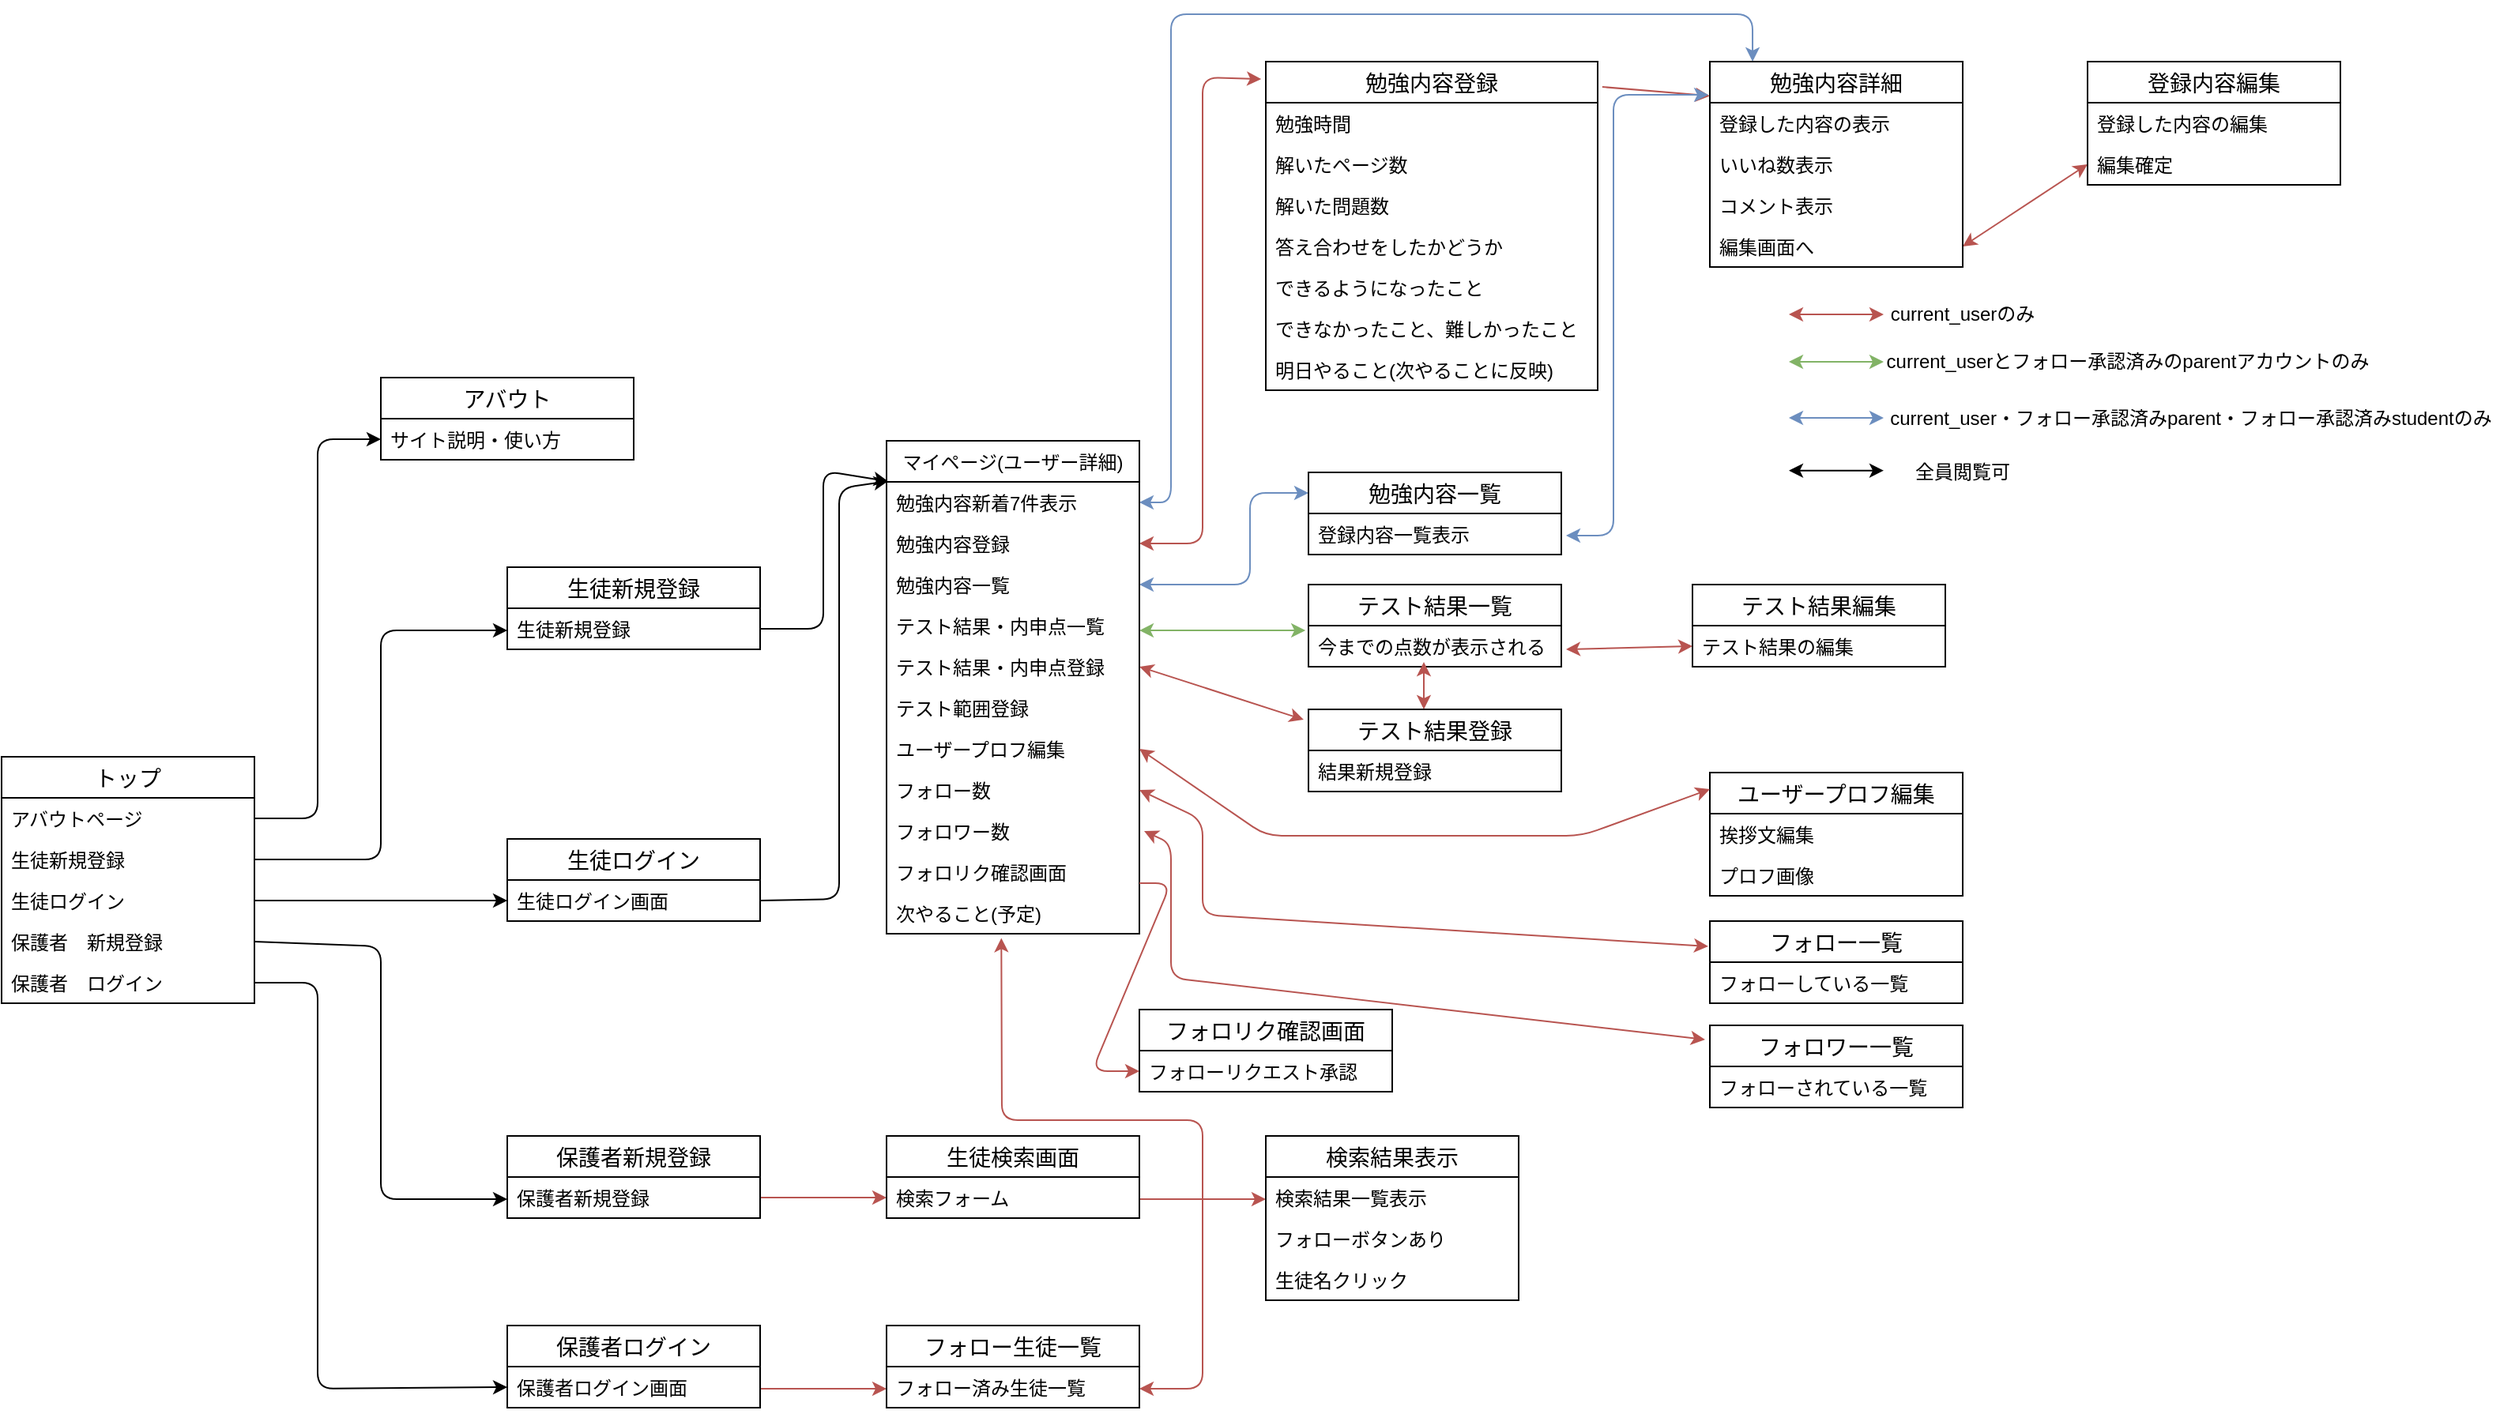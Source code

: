 <mxfile version="13.0.3" type="device"><diagram id="6hGFLwfOUW9BJ-s0fimq" name="Page-1"><mxGraphModel dx="985" dy="800" grid="1" gridSize="10" guides="1" tooltips="1" connect="1" arrows="1" fold="1" page="1" pageScale="1" pageWidth="827" pageHeight="1169" math="0" shadow="0"><root><mxCell id="0"/><mxCell id="1" parent="0"/><mxCell id="oLtfHUtd6o1_Jwsrovk8-15" value="" style="endArrow=classic;html=1;exitX=1;exitY=0.5;exitDx=0;exitDy=0;" edge="1" parent="1" source="oLtfHUtd6o1_Jwsrovk8-10"><mxGeometry width="50" height="50" relative="1" as="geometry"><mxPoint x="380" y="840" as="sourcePoint"/><mxPoint x="320" y="630" as="targetPoint"/><Array as="points"><mxPoint x="240" y="775"/><mxPoint x="240" y="630"/></Array></mxGeometry></mxCell><mxCell id="oLtfHUtd6o1_Jwsrovk8-16" value="" style="endArrow=classic;html=1;exitX=1;exitY=0.5;exitDx=0;exitDy=0;" edge="1" parent="1" source="oLtfHUtd6o1_Jwsrovk8-11"><mxGeometry width="50" height="50" relative="1" as="geometry"><mxPoint x="380" y="840" as="sourcePoint"/><mxPoint x="320" y="801" as="targetPoint"/></mxGeometry></mxCell><mxCell id="oLtfHUtd6o1_Jwsrovk8-17" value="" style="endArrow=classic;html=1;exitX=1;exitY=0.5;exitDx=0;exitDy=0;" edge="1" parent="1" source="oLtfHUtd6o1_Jwsrovk8-12"><mxGeometry width="50" height="50" relative="1" as="geometry"><mxPoint x="380" y="840" as="sourcePoint"/><mxPoint x="320" y="990" as="targetPoint"/><Array as="points"><mxPoint x="240" y="830"/><mxPoint x="240" y="890"/><mxPoint x="240" y="990"/></Array></mxGeometry></mxCell><mxCell id="oLtfHUtd6o1_Jwsrovk8-18" value="" style="endArrow=classic;html=1;exitX=1;exitY=0.5;exitDx=0;exitDy=0;entryX=0;entryY=0.5;entryDx=0;entryDy=0;" edge="1" parent="1" source="oLtfHUtd6o1_Jwsrovk8-13" target="oLtfHUtd6o1_Jwsrovk8-37"><mxGeometry width="50" height="50" relative="1" as="geometry"><mxPoint x="380" y="840" as="sourcePoint"/><mxPoint x="310" y="1110" as="targetPoint"/><Array as="points"><mxPoint x="200" y="853"/><mxPoint x="200" y="1110"/></Array></mxGeometry></mxCell><mxCell id="oLtfHUtd6o1_Jwsrovk8-44" value="" style="endArrow=classic;html=1;exitX=1;exitY=0.5;exitDx=0;exitDy=0;entryX=0;entryY=0.5;entryDx=0;entryDy=0;fillColor=#f8cecc;strokeColor=#b85450;" edge="1" parent="1" source="oLtfHUtd6o1_Jwsrovk8-33" target="oLtfHUtd6o1_Jwsrovk8-39"><mxGeometry width="50" height="50" relative="1" as="geometry"><mxPoint x="590" y="840" as="sourcePoint"/><mxPoint x="630" y="800" as="targetPoint"/></mxGeometry></mxCell><mxCell id="oLtfHUtd6o1_Jwsrovk8-45" value="" style="endArrow=classic;html=1;exitX=1;exitY=0.5;exitDx=0;exitDy=0;entryX=0;entryY=0.5;entryDx=0;entryDy=0;fillColor=#f8cecc;strokeColor=#b85450;" edge="1" parent="1"><mxGeometry width="50" height="50" relative="1" as="geometry"><mxPoint x="480" y="1110" as="sourcePoint"/><mxPoint x="560" y="1110" as="targetPoint"/></mxGeometry></mxCell><mxCell id="oLtfHUtd6o1_Jwsrovk8-50" value="" style="endArrow=classic;html=1;exitX=1;exitY=0.5;exitDx=0;exitDy=0;entryX=0;entryY=0.5;entryDx=0;entryDy=0;fillColor=#f8cecc;strokeColor=#b85450;" edge="1" parent="1"><mxGeometry width="50" height="50" relative="1" as="geometry"><mxPoint x="720" y="990" as="sourcePoint"/><mxPoint x="800" y="990" as="targetPoint"/></mxGeometry></mxCell><mxCell id="oLtfHUtd6o1_Jwsrovk8-60" value="" style="endArrow=classic;html=1;exitX=1;exitY=0.5;exitDx=0;exitDy=0;entryX=0;entryY=0.5;entryDx=0;entryDy=0;" edge="1" parent="1" source="oLtfHUtd6o1_Jwsrovk8-9" target="oLtfHUtd6o1_Jwsrovk8-20"><mxGeometry width="50" height="50" relative="1" as="geometry"><mxPoint x="370" y="760" as="sourcePoint"/><mxPoint x="420" y="710" as="targetPoint"/><Array as="points"><mxPoint x="200" y="749"/><mxPoint x="200" y="630"/><mxPoint x="200" y="509"/></Array></mxGeometry></mxCell><mxCell id="oLtfHUtd6o1_Jwsrovk8-69" value="" style="endArrow=classic;html=1;exitX=1;exitY=0.5;exitDx=0;exitDy=0;entryX=0.006;entryY=0.082;entryDx=0;entryDy=0;entryPerimeter=0;" edge="1" parent="1" source="oLtfHUtd6o1_Jwsrovk8-25" target="oLtfHUtd6o1_Jwsrovk8-61"><mxGeometry width="50" height="50" relative="1" as="geometry"><mxPoint x="600" y="760" as="sourcePoint"/><mxPoint x="557" y="520" as="targetPoint"/><Array as="points"><mxPoint x="520" y="629"/><mxPoint x="520" y="529"/></Array></mxGeometry></mxCell><mxCell id="oLtfHUtd6o1_Jwsrovk8-71" value="" style="endArrow=classic;html=1;exitX=1;exitY=0.5;exitDx=0;exitDy=0;entryX=0.006;entryY=0.082;entryDx=0;entryDy=0;entryPerimeter=0;" edge="1" parent="1" source="oLtfHUtd6o1_Jwsrovk8-29" target="oLtfHUtd6o1_Jwsrovk8-61"><mxGeometry width="50" height="50" relative="1" as="geometry"><mxPoint x="550" y="760" as="sourcePoint"/><mxPoint x="600" y="710" as="targetPoint"/><Array as="points"><mxPoint x="530" y="800"/><mxPoint x="530" y="540"/></Array></mxGeometry></mxCell><mxCell id="oLtfHUtd6o1_Jwsrovk8-89" value="" style="endArrow=classic;html=1;exitX=1.014;exitY=0.077;exitDx=0;exitDy=0;exitPerimeter=0;entryX=0;entryY=0.167;entryDx=0;entryDy=0;entryPerimeter=0;fillColor=#f8cecc;strokeColor=#b85450;" edge="1" parent="1" source="oLtfHUtd6o1_Jwsrovk8-72" target="oLtfHUtd6o1_Jwsrovk8-85"><mxGeometry width="50" height="50" relative="1" as="geometry"><mxPoint x="920" y="530" as="sourcePoint"/><mxPoint x="970" y="480" as="targetPoint"/></mxGeometry></mxCell><mxCell id="oLtfHUtd6o1_Jwsrovk8-95" value="" style="endArrow=classic;startArrow=classic;html=1;exitX=1;exitY=0.5;exitDx=0;exitDy=0;entryX=0;entryY=0.5;entryDx=0;entryDy=0;fillColor=#f8cecc;strokeColor=#b85450;" edge="1" parent="1" source="oLtfHUtd6o1_Jwsrovk8-87" target="oLtfHUtd6o1_Jwsrovk8-93"><mxGeometry width="50" height="50" relative="1" as="geometry"><mxPoint x="1260" y="340" as="sourcePoint"/><mxPoint x="1310" y="290" as="targetPoint"/></mxGeometry></mxCell><mxCell id="oLtfHUtd6o1_Jwsrovk8-105" value="" style="endArrow=classic;startArrow=classic;html=1;exitX=1;exitY=0.5;exitDx=0;exitDy=0;entryX=0;entryY=0.25;entryDx=0;entryDy=0;fillColor=#dae8fc;strokeColor=#6c8ebf;" edge="1" parent="1" source="oLtfHUtd6o1_Jwsrovk8-83" target="oLtfHUtd6o1_Jwsrovk8-98"><mxGeometry width="50" height="50" relative="1" as="geometry"><mxPoint x="740" y="600" as="sourcePoint"/><mxPoint x="790" y="550" as="targetPoint"/><Array as="points"><mxPoint x="790" y="601"/><mxPoint x="790" y="543"/></Array></mxGeometry></mxCell><mxCell id="oLtfHUtd6o1_Jwsrovk8-106" value="" style="endArrow=classic;startArrow=classic;html=1;entryX=-0.006;entryY=-0.192;entryDx=0;entryDy=0;entryPerimeter=0;fillColor=#dae8fc;strokeColor=#6c8ebf;" edge="1" parent="1" target="oLtfHUtd6o1_Jwsrovk8-86"><mxGeometry width="50" height="50" relative="1" as="geometry"><mxPoint x="990" y="570" as="sourcePoint"/><mxPoint x="1040" y="520" as="targetPoint"/><Array as="points"><mxPoint x="1020" y="570"/><mxPoint x="1020" y="291"/></Array></mxGeometry></mxCell><mxCell id="oLtfHUtd6o1_Jwsrovk8-112" value="" style="endArrow=classic;startArrow=classic;html=1;entryX=-0.012;entryY=0.096;entryDx=0;entryDy=0;entryPerimeter=0;fillColor=#d5e8d4;strokeColor=#82b366;" edge="1" parent="1"><mxGeometry width="50" height="50" relative="1" as="geometry"><mxPoint x="720" y="630.02" as="sourcePoint"/><mxPoint x="825.08" y="630.004" as="targetPoint"/><Array as="points"><mxPoint x="770" y="630.02"/><mxPoint x="780" y="630.02"/></Array></mxGeometry></mxCell><mxCell id="oLtfHUtd6o1_Jwsrovk8-113" value="" style="endArrow=classic;startArrow=classic;html=1;exitX=1;exitY=0.5;exitDx=0;exitDy=0;entryX=-0.014;entryY=0.053;entryDx=0;entryDy=0;entryPerimeter=0;fillColor=#f8cecc;strokeColor=#b85450;" edge="1" parent="1" source="oLtfHUtd6o1_Jwsrovk8-68" target="oLtfHUtd6o1_Jwsrovk8-72"><mxGeometry width="50" height="50" relative="1" as="geometry"><mxPoint x="730" y="478" as="sourcePoint"/><mxPoint x="780" y="428" as="targetPoint"/><Array as="points"><mxPoint x="760" y="575"/><mxPoint x="760" y="280"/></Array></mxGeometry></mxCell><mxCell id="oLtfHUtd6o1_Jwsrovk8-114" value="" style="endArrow=classic;startArrow=classic;html=1;exitX=1;exitY=0.5;exitDx=0;exitDy=0;entryX=0.169;entryY=0;entryDx=0;entryDy=0;entryPerimeter=0;fillColor=#dae8fc;strokeColor=#6c8ebf;" edge="1" parent="1" source="oLtfHUtd6o1_Jwsrovk8-63" target="oLtfHUtd6o1_Jwsrovk8-85"><mxGeometry width="50" height="50" relative="1" as="geometry"><mxPoint x="800" y="530" as="sourcePoint"/><mxPoint x="850" y="480" as="targetPoint"/><Array as="points"><mxPoint x="740" y="549"/><mxPoint x="740" y="240"/><mxPoint x="1108" y="240"/></Array></mxGeometry></mxCell><mxCell id="oLtfHUtd6o1_Jwsrovk8-115" value="" style="endArrow=classic;startArrow=classic;html=1;entryX=0;entryY=0.5;entryDx=0;entryDy=0;fillColor=#f8cecc;strokeColor=#b85450;" edge="1" parent="1" target="oLtfHUtd6o1_Jwsrovk8-117"><mxGeometry width="50" height="50" relative="1" as="geometry"><mxPoint x="990" y="642" as="sourcePoint"/><mxPoint x="1080" y="642" as="targetPoint"/></mxGeometry></mxCell><mxCell id="oLtfHUtd6o1_Jwsrovk8-124" value="" style="endArrow=classic;startArrow=classic;html=1;entryX=-0.019;entryY=0.125;entryDx=0;entryDy=0;entryPerimeter=0;fillColor=#f8cecc;strokeColor=#b85450;" edge="1" parent="1" target="oLtfHUtd6o1_Jwsrovk8-120"><mxGeometry width="50" height="50" relative="1" as="geometry"><mxPoint x="720" y="653" as="sourcePoint"/><mxPoint x="770" y="603" as="targetPoint"/></mxGeometry></mxCell><mxCell id="oLtfHUtd6o1_Jwsrovk8-8" value="トップ" style="swimlane;fontStyle=0;childLayout=stackLayout;horizontal=1;startSize=26;horizontalStack=0;resizeParent=1;resizeParentMax=0;resizeLast=0;collapsible=1;marginBottom=0;align=center;fontSize=14;" vertex="1" parent="1"><mxGeometry y="710" width="160" height="156" as="geometry"/></mxCell><mxCell id="oLtfHUtd6o1_Jwsrovk8-9" value="アバウトページ" style="text;strokeColor=none;fillColor=none;spacingLeft=4;spacingRight=4;overflow=hidden;rotatable=0;points=[[0,0.5],[1,0.5]];portConstraint=eastwest;fontSize=12;" vertex="1" parent="oLtfHUtd6o1_Jwsrovk8-8"><mxGeometry y="26" width="160" height="26" as="geometry"/></mxCell><mxCell id="oLtfHUtd6o1_Jwsrovk8-10" value="生徒新規登録" style="text;strokeColor=none;fillColor=none;spacingLeft=4;spacingRight=4;overflow=hidden;rotatable=0;points=[[0,0.5],[1,0.5]];portConstraint=eastwest;fontSize=12;" vertex="1" parent="oLtfHUtd6o1_Jwsrovk8-8"><mxGeometry y="52" width="160" height="26" as="geometry"/></mxCell><mxCell id="oLtfHUtd6o1_Jwsrovk8-11" value="生徒ログイン" style="text;strokeColor=none;fillColor=none;spacingLeft=4;spacingRight=4;overflow=hidden;rotatable=0;points=[[0,0.5],[1,0.5]];portConstraint=eastwest;fontSize=12;" vertex="1" parent="oLtfHUtd6o1_Jwsrovk8-8"><mxGeometry y="78" width="160" height="26" as="geometry"/></mxCell><mxCell id="oLtfHUtd6o1_Jwsrovk8-12" value="保護者　新規登録" style="text;strokeColor=none;fillColor=none;spacingLeft=4;spacingRight=4;overflow=hidden;rotatable=0;points=[[0,0.5],[1,0.5]];portConstraint=eastwest;fontSize=12;" vertex="1" parent="oLtfHUtd6o1_Jwsrovk8-8"><mxGeometry y="104" width="160" height="26" as="geometry"/></mxCell><mxCell id="oLtfHUtd6o1_Jwsrovk8-13" value="保護者　ログイン&#10;" style="text;strokeColor=none;fillColor=none;spacingLeft=4;spacingRight=4;overflow=hidden;rotatable=0;points=[[0,0.5],[1,0.5]];portConstraint=eastwest;fontSize=12;" vertex="1" parent="oLtfHUtd6o1_Jwsrovk8-8"><mxGeometry y="130" width="160" height="26" as="geometry"/></mxCell><mxCell id="oLtfHUtd6o1_Jwsrovk8-19" value="アバウト" style="swimlane;fontStyle=0;childLayout=stackLayout;horizontal=1;startSize=26;horizontalStack=0;resizeParent=1;resizeParentMax=0;resizeLast=0;collapsible=1;marginBottom=0;align=center;fontSize=14;" vertex="1" parent="1"><mxGeometry x="240" y="470" width="160" height="52" as="geometry"/></mxCell><mxCell id="oLtfHUtd6o1_Jwsrovk8-20" value="サイト説明・使い方" style="text;strokeColor=none;fillColor=none;spacingLeft=4;spacingRight=4;overflow=hidden;rotatable=0;points=[[0,0.5],[1,0.5]];portConstraint=eastwest;fontSize=12;" vertex="1" parent="oLtfHUtd6o1_Jwsrovk8-19"><mxGeometry y="26" width="160" height="26" as="geometry"/></mxCell><mxCell id="oLtfHUtd6o1_Jwsrovk8-24" value="生徒新規登録" style="swimlane;fontStyle=0;childLayout=stackLayout;horizontal=1;startSize=26;horizontalStack=0;resizeParent=1;resizeParentMax=0;resizeLast=0;collapsible=1;marginBottom=0;align=center;fontSize=14;" vertex="1" parent="1"><mxGeometry x="320" y="590" width="160" height="52" as="geometry"/></mxCell><mxCell id="oLtfHUtd6o1_Jwsrovk8-25" value="生徒新規登録" style="text;strokeColor=none;fillColor=none;spacingLeft=4;spacingRight=4;overflow=hidden;rotatable=0;points=[[0,0.5],[1,0.5]];portConstraint=eastwest;fontSize=12;" vertex="1" parent="oLtfHUtd6o1_Jwsrovk8-24"><mxGeometry y="26" width="160" height="26" as="geometry"/></mxCell><mxCell id="oLtfHUtd6o1_Jwsrovk8-28" value="生徒ログイン" style="swimlane;fontStyle=0;childLayout=stackLayout;horizontal=1;startSize=26;horizontalStack=0;resizeParent=1;resizeParentMax=0;resizeLast=0;collapsible=1;marginBottom=0;align=center;fontSize=14;" vertex="1" parent="1"><mxGeometry x="320" y="762" width="160" height="52" as="geometry"/></mxCell><mxCell id="oLtfHUtd6o1_Jwsrovk8-29" value="生徒ログイン画面" style="text;strokeColor=none;fillColor=none;spacingLeft=4;spacingRight=4;overflow=hidden;rotatable=0;points=[[0,0.5],[1,0.5]];portConstraint=eastwest;fontSize=12;" vertex="1" parent="oLtfHUtd6o1_Jwsrovk8-28"><mxGeometry y="26" width="160" height="26" as="geometry"/></mxCell><mxCell id="oLtfHUtd6o1_Jwsrovk8-72" value="勉強内容登録" style="swimlane;fontStyle=0;childLayout=stackLayout;horizontal=1;startSize=26;horizontalStack=0;resizeParent=1;resizeParentMax=0;resizeLast=0;collapsible=1;marginBottom=0;align=center;fontSize=14;" vertex="1" parent="1"><mxGeometry x="800" y="270" width="210" height="208" as="geometry"/></mxCell><mxCell id="oLtfHUtd6o1_Jwsrovk8-73" value="勉強時間" style="text;strokeColor=none;fillColor=none;spacingLeft=4;spacingRight=4;overflow=hidden;rotatable=0;points=[[0,0.5],[1,0.5]];portConstraint=eastwest;fontSize=12;" vertex="1" parent="oLtfHUtd6o1_Jwsrovk8-72"><mxGeometry y="26" width="210" height="26" as="geometry"/></mxCell><mxCell id="oLtfHUtd6o1_Jwsrovk8-74" value="解いたページ数" style="text;strokeColor=none;fillColor=none;spacingLeft=4;spacingRight=4;overflow=hidden;rotatable=0;points=[[0,0.5],[1,0.5]];portConstraint=eastwest;fontSize=12;" vertex="1" parent="oLtfHUtd6o1_Jwsrovk8-72"><mxGeometry y="52" width="210" height="26" as="geometry"/></mxCell><mxCell id="oLtfHUtd6o1_Jwsrovk8-75" value="解いた問題数" style="text;strokeColor=none;fillColor=none;spacingLeft=4;spacingRight=4;overflow=hidden;rotatable=0;points=[[0,0.5],[1,0.5]];portConstraint=eastwest;fontSize=12;" vertex="1" parent="oLtfHUtd6o1_Jwsrovk8-72"><mxGeometry y="78" width="210" height="26" as="geometry"/></mxCell><mxCell id="oLtfHUtd6o1_Jwsrovk8-77" value="答え合わせをしたかどうか" style="text;strokeColor=none;fillColor=none;spacingLeft=4;spacingRight=4;overflow=hidden;rotatable=0;points=[[0,0.5],[1,0.5]];portConstraint=eastwest;fontSize=12;" vertex="1" parent="oLtfHUtd6o1_Jwsrovk8-72"><mxGeometry y="104" width="210" height="26" as="geometry"/></mxCell><mxCell id="oLtfHUtd6o1_Jwsrovk8-78" value="できるようになったこと" style="text;strokeColor=none;fillColor=none;spacingLeft=4;spacingRight=4;overflow=hidden;rotatable=0;points=[[0,0.5],[1,0.5]];portConstraint=eastwest;fontSize=12;" vertex="1" parent="oLtfHUtd6o1_Jwsrovk8-72"><mxGeometry y="130" width="210" height="26" as="geometry"/></mxCell><mxCell id="oLtfHUtd6o1_Jwsrovk8-79" value="できなかったこと、難しかったこと" style="text;strokeColor=none;fillColor=none;spacingLeft=4;spacingRight=4;overflow=hidden;rotatable=0;points=[[0,0.5],[1,0.5]];portConstraint=eastwest;fontSize=12;" vertex="1" parent="oLtfHUtd6o1_Jwsrovk8-72"><mxGeometry y="156" width="210" height="26" as="geometry"/></mxCell><mxCell id="oLtfHUtd6o1_Jwsrovk8-80" value="明日やること(次やることに反映)" style="text;strokeColor=none;fillColor=none;spacingLeft=4;spacingRight=4;overflow=hidden;rotatable=0;points=[[0,0.5],[1,0.5]];portConstraint=eastwest;fontSize=12;" vertex="1" parent="oLtfHUtd6o1_Jwsrovk8-72"><mxGeometry y="182" width="210" height="26" as="geometry"/></mxCell><mxCell id="oLtfHUtd6o1_Jwsrovk8-32" value="保護者新規登録" style="swimlane;fontStyle=0;childLayout=stackLayout;horizontal=1;startSize=26;horizontalStack=0;resizeParent=1;resizeParentMax=0;resizeLast=0;collapsible=1;marginBottom=0;align=center;fontSize=14;" vertex="1" parent="1"><mxGeometry x="320" y="950" width="160" height="52" as="geometry"/></mxCell><mxCell id="oLtfHUtd6o1_Jwsrovk8-33" value="保護者新規登録" style="text;strokeColor=none;fillColor=none;spacingLeft=4;spacingRight=4;overflow=hidden;rotatable=0;points=[[0,0.5],[1,0.5]];portConstraint=eastwest;fontSize=12;" vertex="1" parent="oLtfHUtd6o1_Jwsrovk8-32"><mxGeometry y="26" width="160" height="26" as="geometry"/></mxCell><mxCell id="oLtfHUtd6o1_Jwsrovk8-36" value="保護者ログイン" style="swimlane;fontStyle=0;childLayout=stackLayout;horizontal=1;startSize=26;horizontalStack=0;resizeParent=1;resizeParentMax=0;resizeLast=0;collapsible=1;marginBottom=0;align=center;fontSize=14;" vertex="1" parent="1"><mxGeometry x="320" y="1070" width="160" height="52" as="geometry"/></mxCell><mxCell id="oLtfHUtd6o1_Jwsrovk8-37" value="保護者ログイン画面" style="text;strokeColor=none;fillColor=none;spacingLeft=4;spacingRight=4;overflow=hidden;rotatable=0;points=[[0,0.5],[1,0.5]];portConstraint=eastwest;fontSize=12;" vertex="1" parent="oLtfHUtd6o1_Jwsrovk8-36"><mxGeometry y="26" width="160" height="26" as="geometry"/></mxCell><mxCell id="oLtfHUtd6o1_Jwsrovk8-38" value="生徒検索画面" style="swimlane;fontStyle=0;childLayout=stackLayout;horizontal=1;startSize=26;horizontalStack=0;resizeParent=1;resizeParentMax=0;resizeLast=0;collapsible=1;marginBottom=0;align=center;fontSize=14;" vertex="1" parent="1"><mxGeometry x="560" y="950" width="160" height="52" as="geometry"/></mxCell><mxCell id="oLtfHUtd6o1_Jwsrovk8-39" value="検索フォーム" style="text;strokeColor=none;fillColor=none;spacingLeft=4;spacingRight=4;overflow=hidden;rotatable=0;points=[[0,0.5],[1,0.5]];portConstraint=eastwest;fontSize=12;" vertex="1" parent="oLtfHUtd6o1_Jwsrovk8-38"><mxGeometry y="26" width="160" height="26" as="geometry"/></mxCell><mxCell id="oLtfHUtd6o1_Jwsrovk8-42" value="フォロー生徒一覧" style="swimlane;fontStyle=0;childLayout=stackLayout;horizontal=1;startSize=26;horizontalStack=0;resizeParent=1;resizeParentMax=0;resizeLast=0;collapsible=1;marginBottom=0;align=center;fontSize=14;" vertex="1" parent="1"><mxGeometry x="560" y="1070" width="160" height="52" as="geometry"/></mxCell><mxCell id="oLtfHUtd6o1_Jwsrovk8-43" value="フォロー済み生徒一覧" style="text;strokeColor=none;fillColor=none;spacingLeft=4;spacingRight=4;overflow=hidden;rotatable=0;points=[[0,0.5],[1,0.5]];portConstraint=eastwest;fontSize=12;" vertex="1" parent="oLtfHUtd6o1_Jwsrovk8-42"><mxGeometry y="26" width="160" height="26" as="geometry"/></mxCell><mxCell id="oLtfHUtd6o1_Jwsrovk8-46" value="検索結果表示" style="swimlane;fontStyle=0;childLayout=stackLayout;horizontal=1;startSize=26;horizontalStack=0;resizeParent=1;resizeParentMax=0;resizeLast=0;collapsible=1;marginBottom=0;align=center;fontSize=14;" vertex="1" parent="1"><mxGeometry x="800" y="950" width="160" height="104" as="geometry"/></mxCell><mxCell id="oLtfHUtd6o1_Jwsrovk8-47" value="検索結果一覧表示" style="text;strokeColor=none;fillColor=none;spacingLeft=4;spacingRight=4;overflow=hidden;rotatable=0;points=[[0,0.5],[1,0.5]];portConstraint=eastwest;fontSize=12;" vertex="1" parent="oLtfHUtd6o1_Jwsrovk8-46"><mxGeometry y="26" width="160" height="26" as="geometry"/></mxCell><mxCell id="oLtfHUtd6o1_Jwsrovk8-58" value="フォローボタンあり" style="text;strokeColor=none;fillColor=none;spacingLeft=4;spacingRight=4;overflow=hidden;rotatable=0;points=[[0,0.5],[1,0.5]];portConstraint=eastwest;fontSize=12;" vertex="1" parent="oLtfHUtd6o1_Jwsrovk8-46"><mxGeometry y="52" width="160" height="26" as="geometry"/></mxCell><mxCell id="oLtfHUtd6o1_Jwsrovk8-56" value="生徒名クリック" style="text;strokeColor=none;fillColor=none;spacingLeft=4;spacingRight=4;overflow=hidden;rotatable=0;points=[[0,0.5],[1,0.5]];portConstraint=eastwest;fontSize=12;" vertex="1" parent="oLtfHUtd6o1_Jwsrovk8-46"><mxGeometry y="78" width="160" height="26" as="geometry"/></mxCell><mxCell id="oLtfHUtd6o1_Jwsrovk8-61" value="マイページ(ユーザー詳細)" style="swimlane;fontStyle=0;childLayout=stackLayout;horizontal=1;startSize=26;horizontalStack=0;resizeParent=1;resizeParentMax=0;resizeLast=0;collapsible=1;marginBottom=0;align=center;fontSize=12;" vertex="1" parent="1"><mxGeometry x="560" y="510" width="160" height="312" as="geometry"><mxRectangle x="560" y="510" width="180" height="26" as="alternateBounds"/></mxGeometry></mxCell><mxCell id="oLtfHUtd6o1_Jwsrovk8-63" value="勉強内容新着7件表示" style="text;strokeColor=none;fillColor=none;spacingLeft=4;spacingRight=4;overflow=hidden;rotatable=0;points=[[0,0.5],[1,0.5]];portConstraint=eastwest;fontSize=12;" vertex="1" parent="oLtfHUtd6o1_Jwsrovk8-61"><mxGeometry y="26" width="160" height="26" as="geometry"/></mxCell><mxCell id="oLtfHUtd6o1_Jwsrovk8-68" value="勉強内容登録" style="text;strokeColor=none;fillColor=none;spacingLeft=4;spacingRight=4;overflow=hidden;rotatable=0;points=[[0,0.5],[1,0.5]];portConstraint=eastwest;fontSize=12;" vertex="1" parent="oLtfHUtd6o1_Jwsrovk8-61"><mxGeometry y="52" width="160" height="26" as="geometry"/></mxCell><mxCell id="oLtfHUtd6o1_Jwsrovk8-83" value="勉強内容一覧" style="text;strokeColor=none;fillColor=none;spacingLeft=4;spacingRight=4;overflow=hidden;rotatable=0;points=[[0,0.5],[1,0.5]];portConstraint=eastwest;fontSize=12;" vertex="1" parent="oLtfHUtd6o1_Jwsrovk8-61"><mxGeometry y="78" width="160" height="26" as="geometry"/></mxCell><mxCell id="oLtfHUtd6o1_Jwsrovk8-64" value="テスト結果・内申点一覧" style="text;strokeColor=none;fillColor=none;spacingLeft=4;spacingRight=4;overflow=hidden;rotatable=0;points=[[0,0.5],[1,0.5]];portConstraint=eastwest;fontSize=12;" vertex="1" parent="oLtfHUtd6o1_Jwsrovk8-61"><mxGeometry y="104" width="160" height="26" as="geometry"/></mxCell><mxCell id="oLtfHUtd6o1_Jwsrovk8-111" value="テスト結果・内申点登録&#10;" style="text;strokeColor=none;fillColor=none;spacingLeft=4;spacingRight=4;overflow=hidden;rotatable=0;points=[[0,0.5],[1,0.5]];portConstraint=eastwest;fontSize=12;" vertex="1" parent="oLtfHUtd6o1_Jwsrovk8-61"><mxGeometry y="130" width="160" height="26" as="geometry"/></mxCell><mxCell id="oLtfHUtd6o1_Jwsrovk8-65" value="テスト範囲登録" style="text;strokeColor=none;fillColor=none;spacingLeft=4;spacingRight=4;overflow=hidden;rotatable=0;points=[[0,0.5],[1,0.5]];portConstraint=eastwest;fontSize=12;" vertex="1" parent="oLtfHUtd6o1_Jwsrovk8-61"><mxGeometry y="156" width="160" height="26" as="geometry"/></mxCell><mxCell id="oLtfHUtd6o1_Jwsrovk8-70" value="ユーザープロフ編集" style="text;strokeColor=none;fillColor=none;spacingLeft=4;spacingRight=4;overflow=hidden;rotatable=0;points=[[0,0.5],[1,0.5]];portConstraint=eastwest;fontSize=12;" vertex="1" parent="oLtfHUtd6o1_Jwsrovk8-61"><mxGeometry y="182" width="160" height="26" as="geometry"/></mxCell><mxCell id="oLtfHUtd6o1_Jwsrovk8-67" value="フォロー数" style="text;strokeColor=none;fillColor=none;spacingLeft=4;spacingRight=4;overflow=hidden;rotatable=0;points=[[0,0.5],[1,0.5]];portConstraint=eastwest;fontSize=12;" vertex="1" parent="oLtfHUtd6o1_Jwsrovk8-61"><mxGeometry y="208" width="160" height="26" as="geometry"/></mxCell><mxCell id="oLtfHUtd6o1_Jwsrovk8-136" value="フォロワー数" style="text;strokeColor=none;fillColor=none;spacingLeft=4;spacingRight=4;overflow=hidden;rotatable=0;points=[[0,0.5],[1,0.5]];portConstraint=eastwest;fontSize=12;" vertex="1" parent="oLtfHUtd6o1_Jwsrovk8-61"><mxGeometry y="234" width="160" height="26" as="geometry"/></mxCell><mxCell id="oLtfHUtd6o1_Jwsrovk8-155" value="フォロリク確認画面" style="text;strokeColor=none;fillColor=none;spacingLeft=4;spacingRight=4;overflow=hidden;rotatable=0;points=[[0,0.5],[1,0.5]];portConstraint=eastwest;fontSize=12;" vertex="1" parent="oLtfHUtd6o1_Jwsrovk8-61"><mxGeometry y="260" width="160" height="26" as="geometry"/></mxCell><mxCell id="oLtfHUtd6o1_Jwsrovk8-82" value="次やること(予定)" style="text;strokeColor=none;fillColor=none;spacingLeft=4;spacingRight=4;overflow=hidden;rotatable=0;points=[[0,0.5],[1,0.5]];portConstraint=eastwest;fontSize=12;" vertex="1" parent="oLtfHUtd6o1_Jwsrovk8-61"><mxGeometry y="286" width="160" height="26" as="geometry"/></mxCell><mxCell id="oLtfHUtd6o1_Jwsrovk8-85" value="勉強内容詳細" style="swimlane;fontStyle=0;childLayout=stackLayout;horizontal=1;startSize=26;horizontalStack=0;resizeParent=1;resizeParentMax=0;resizeLast=0;collapsible=1;marginBottom=0;align=center;fontSize=14;" vertex="1" parent="1"><mxGeometry x="1081" y="270" width="160" height="130" as="geometry"/></mxCell><mxCell id="oLtfHUtd6o1_Jwsrovk8-86" value="登録した内容の表示" style="text;strokeColor=none;fillColor=none;spacingLeft=4;spacingRight=4;overflow=hidden;rotatable=0;points=[[0,0.5],[1,0.5]];portConstraint=eastwest;fontSize=12;" vertex="1" parent="oLtfHUtd6o1_Jwsrovk8-85"><mxGeometry y="26" width="160" height="26" as="geometry"/></mxCell><mxCell id="oLtfHUtd6o1_Jwsrovk8-164" value="いいね数表示" style="text;strokeColor=none;fillColor=none;spacingLeft=4;spacingRight=4;overflow=hidden;rotatable=0;points=[[0,0.5],[1,0.5]];portConstraint=eastwest;fontSize=12;" vertex="1" parent="oLtfHUtd6o1_Jwsrovk8-85"><mxGeometry y="52" width="160" height="26" as="geometry"/></mxCell><mxCell id="oLtfHUtd6o1_Jwsrovk8-165" value="コメント表示" style="text;strokeColor=none;fillColor=none;spacingLeft=4;spacingRight=4;overflow=hidden;rotatable=0;points=[[0,0.5],[1,0.5]];portConstraint=eastwest;fontSize=12;" vertex="1" parent="oLtfHUtd6o1_Jwsrovk8-85"><mxGeometry y="78" width="160" height="26" as="geometry"/></mxCell><mxCell id="oLtfHUtd6o1_Jwsrovk8-87" value="編集画面へ" style="text;strokeColor=none;fillColor=none;spacingLeft=4;spacingRight=4;overflow=hidden;rotatable=0;points=[[0,0.5],[1,0.5]];portConstraint=eastwest;fontSize=12;" vertex="1" parent="oLtfHUtd6o1_Jwsrovk8-85"><mxGeometry y="104" width="160" height="26" as="geometry"/></mxCell><mxCell id="oLtfHUtd6o1_Jwsrovk8-91" value="登録内容編集" style="swimlane;fontStyle=0;childLayout=stackLayout;horizontal=1;startSize=26;horizontalStack=0;resizeParent=1;resizeParentMax=0;resizeLast=0;collapsible=1;marginBottom=0;align=center;fontSize=14;" vertex="1" parent="1"><mxGeometry x="1320" y="270" width="160" height="78" as="geometry"/></mxCell><mxCell id="oLtfHUtd6o1_Jwsrovk8-92" value="登録した内容の編集" style="text;strokeColor=none;fillColor=none;spacingLeft=4;spacingRight=4;overflow=hidden;rotatable=0;points=[[0,0.5],[1,0.5]];portConstraint=eastwest;fontSize=12;" vertex="1" parent="oLtfHUtd6o1_Jwsrovk8-91"><mxGeometry y="26" width="160" height="26" as="geometry"/></mxCell><mxCell id="oLtfHUtd6o1_Jwsrovk8-93" value="編集確定" style="text;strokeColor=none;fillColor=none;spacingLeft=4;spacingRight=4;overflow=hidden;rotatable=0;points=[[0,0.5],[1,0.5]];portConstraint=eastwest;fontSize=12;" vertex="1" parent="oLtfHUtd6o1_Jwsrovk8-91"><mxGeometry y="52" width="160" height="26" as="geometry"/></mxCell><mxCell id="oLtfHUtd6o1_Jwsrovk8-98" value="勉強内容一覧" style="swimlane;fontStyle=0;childLayout=stackLayout;horizontal=1;startSize=26;horizontalStack=0;resizeParent=1;resizeParentMax=0;resizeLast=0;collapsible=1;marginBottom=0;align=center;fontSize=14;" vertex="1" parent="1"><mxGeometry x="827" y="530" width="160" height="52" as="geometry"/></mxCell><mxCell id="oLtfHUtd6o1_Jwsrovk8-99" value="登録内容一覧表示" style="text;strokeColor=none;fillColor=none;spacingLeft=4;spacingRight=4;overflow=hidden;rotatable=0;points=[[0,0.5],[1,0.5]];portConstraint=eastwest;fontSize=12;" vertex="1" parent="oLtfHUtd6o1_Jwsrovk8-98"><mxGeometry y="26" width="160" height="26" as="geometry"/></mxCell><mxCell id="oLtfHUtd6o1_Jwsrovk8-107" value="テスト結果一覧" style="swimlane;fontStyle=0;childLayout=stackLayout;horizontal=1;startSize=26;horizontalStack=0;resizeParent=1;resizeParentMax=0;resizeLast=0;collapsible=1;marginBottom=0;align=center;fontSize=14;" vertex="1" parent="1"><mxGeometry x="827" y="601" width="160" height="52" as="geometry"/></mxCell><mxCell id="oLtfHUtd6o1_Jwsrovk8-108" value="今までの点数が表示される" style="text;strokeColor=none;fillColor=none;spacingLeft=4;spacingRight=4;overflow=hidden;rotatable=0;points=[[0,0.5],[1,0.5]];portConstraint=eastwest;fontSize=12;" vertex="1" parent="oLtfHUtd6o1_Jwsrovk8-107"><mxGeometry y="26" width="160" height="26" as="geometry"/></mxCell><mxCell id="oLtfHUtd6o1_Jwsrovk8-125" value="" style="endArrow=classic;startArrow=classic;html=1;fillColor=#f8cecc;strokeColor=#b85450;" edge="1" parent="oLtfHUtd6o1_Jwsrovk8-107"><mxGeometry width="50" height="50" relative="1" as="geometry"><mxPoint x="73" y="79" as="sourcePoint"/><mxPoint x="73" y="49" as="targetPoint"/></mxGeometry></mxCell><mxCell id="oLtfHUtd6o1_Jwsrovk8-116" value="テスト結果編集" style="swimlane;fontStyle=0;childLayout=stackLayout;horizontal=1;startSize=26;horizontalStack=0;resizeParent=1;resizeParentMax=0;resizeLast=0;collapsible=1;marginBottom=0;align=center;fontSize=14;" vertex="1" parent="1"><mxGeometry x="1070" y="601" width="160" height="52" as="geometry"/></mxCell><mxCell id="oLtfHUtd6o1_Jwsrovk8-117" value="テスト結果の編集" style="text;strokeColor=none;fillColor=none;spacingLeft=4;spacingRight=4;overflow=hidden;rotatable=0;points=[[0,0.5],[1,0.5]];portConstraint=eastwest;fontSize=12;" vertex="1" parent="oLtfHUtd6o1_Jwsrovk8-116"><mxGeometry y="26" width="160" height="26" as="geometry"/></mxCell><mxCell id="oLtfHUtd6o1_Jwsrovk8-120" value="テスト結果登録" style="swimlane;fontStyle=0;childLayout=stackLayout;horizontal=1;startSize=26;horizontalStack=0;resizeParent=1;resizeParentMax=0;resizeLast=0;collapsible=1;marginBottom=0;align=center;fontSize=14;" vertex="1" parent="1"><mxGeometry x="827" y="680" width="160" height="52" as="geometry"/></mxCell><mxCell id="oLtfHUtd6o1_Jwsrovk8-121" value="結果新規登録" style="text;strokeColor=none;fillColor=none;spacingLeft=4;spacingRight=4;overflow=hidden;rotatable=0;points=[[0,0.5],[1,0.5]];portConstraint=eastwest;fontSize=12;" vertex="1" parent="oLtfHUtd6o1_Jwsrovk8-120"><mxGeometry y="26" width="160" height="26" as="geometry"/></mxCell><mxCell id="oLtfHUtd6o1_Jwsrovk8-126" value="ユーザープロフ編集" style="swimlane;fontStyle=0;childLayout=stackLayout;horizontal=1;startSize=26;horizontalStack=0;resizeParent=1;resizeParentMax=0;resizeLast=0;collapsible=1;marginBottom=0;align=center;fontSize=14;" vertex="1" parent="1"><mxGeometry x="1081" y="720" width="160" height="78" as="geometry"/></mxCell><mxCell id="oLtfHUtd6o1_Jwsrovk8-127" value="挨拶文編集" style="text;strokeColor=none;fillColor=none;spacingLeft=4;spacingRight=4;overflow=hidden;rotatable=0;points=[[0,0.5],[1,0.5]];portConstraint=eastwest;fontSize=12;" vertex="1" parent="oLtfHUtd6o1_Jwsrovk8-126"><mxGeometry y="26" width="160" height="26" as="geometry"/></mxCell><mxCell id="oLtfHUtd6o1_Jwsrovk8-128" value="プロフ画像" style="text;strokeColor=none;fillColor=none;spacingLeft=4;spacingRight=4;overflow=hidden;rotatable=0;points=[[0,0.5],[1,0.5]];portConstraint=eastwest;fontSize=12;" vertex="1" parent="oLtfHUtd6o1_Jwsrovk8-126"><mxGeometry y="52" width="160" height="26" as="geometry"/></mxCell><mxCell id="oLtfHUtd6o1_Jwsrovk8-130" value="" style="endArrow=classic;startArrow=classic;html=1;exitX=1;exitY=0.5;exitDx=0;exitDy=0;entryX=0;entryY=0.135;entryDx=0;entryDy=0;entryPerimeter=0;fillColor=#f8cecc;strokeColor=#b85450;" edge="1" parent="1" source="oLtfHUtd6o1_Jwsrovk8-70" target="oLtfHUtd6o1_Jwsrovk8-126"><mxGeometry width="50" height="50" relative="1" as="geometry"><mxPoint x="830" y="820" as="sourcePoint"/><mxPoint x="880" y="770" as="targetPoint"/><Array as="points"><mxPoint x="800" y="760"/><mxPoint x="1000" y="760"/></Array></mxGeometry></mxCell><mxCell id="oLtfHUtd6o1_Jwsrovk8-131" value="" style="endArrow=classic;startArrow=classic;html=1;fontSize=12;exitX=1;exitY=0.5;exitDx=0;exitDy=0;fillColor=#f8cecc;strokeColor=#b85450;" edge="1" parent="1" source="oLtfHUtd6o1_Jwsrovk8-67"><mxGeometry width="50" height="50" relative="1" as="geometry"><mxPoint x="855" y="848" as="sourcePoint"/><mxPoint x="1080" y="830" as="targetPoint"/><Array as="points"><mxPoint x="760" y="750"/><mxPoint x="760" y="810"/></Array></mxGeometry></mxCell><mxCell id="oLtfHUtd6o1_Jwsrovk8-132" value="フォロー一覧" style="swimlane;fontStyle=0;childLayout=stackLayout;horizontal=1;startSize=26;horizontalStack=0;resizeParent=1;resizeParentMax=0;resizeLast=0;collapsible=1;marginBottom=0;align=center;fontSize=14;" vertex="1" parent="1"><mxGeometry x="1081" y="814" width="160" height="52" as="geometry"/></mxCell><mxCell id="oLtfHUtd6o1_Jwsrovk8-133" value="フォローしている一覧" style="text;strokeColor=none;fillColor=none;spacingLeft=4;spacingRight=4;overflow=hidden;rotatable=0;points=[[0,0.5],[1,0.5]];portConstraint=eastwest;fontSize=12;" vertex="1" parent="oLtfHUtd6o1_Jwsrovk8-132"><mxGeometry y="26" width="160" height="26" as="geometry"/></mxCell><mxCell id="oLtfHUtd6o1_Jwsrovk8-137" value="" style="endArrow=classic;startArrow=classic;html=1;fontSize=12;entryX=-0.019;entryY=0.173;entryDx=0;entryDy=0;entryPerimeter=0;fillColor=#f8cecc;strokeColor=#b85450;" edge="1" parent="1" target="oLtfHUtd6o1_Jwsrovk8-138"><mxGeometry width="50" height="50" relative="1" as="geometry"><mxPoint x="723" y="757" as="sourcePoint"/><mxPoint x="890" y="830" as="targetPoint"/><Array as="points"><mxPoint x="740" y="765"/><mxPoint x="740" y="850"/></Array></mxGeometry></mxCell><mxCell id="oLtfHUtd6o1_Jwsrovk8-138" value="フォロワー一覧" style="swimlane;fontStyle=0;childLayout=stackLayout;horizontal=1;startSize=26;horizontalStack=0;resizeParent=1;resizeParentMax=0;resizeLast=0;collapsible=1;marginBottom=0;align=center;fontSize=14;" vertex="1" parent="1"><mxGeometry x="1081" y="880" width="160" height="52" as="geometry"/></mxCell><mxCell id="oLtfHUtd6o1_Jwsrovk8-139" value="フォローされている一覧" style="text;strokeColor=none;fillColor=none;spacingLeft=4;spacingRight=4;overflow=hidden;rotatable=0;points=[[0,0.5],[1,0.5]];portConstraint=eastwest;fontSize=12;" vertex="1" parent="oLtfHUtd6o1_Jwsrovk8-138"><mxGeometry y="26" width="160" height="26" as="geometry"/></mxCell><mxCell id="oLtfHUtd6o1_Jwsrovk8-142" value="" style="endArrow=classic;startArrow=classic;html=1;fontSize=12;fillColor=#f8cecc;strokeColor=#b85450;" edge="1" parent="1" target="oLtfHUtd6o1_Jwsrovk8-143"><mxGeometry width="50" height="50" relative="1" as="geometry"><mxPoint x="1131" y="430" as="sourcePoint"/><mxPoint x="1211" y="430" as="targetPoint"/></mxGeometry></mxCell><mxCell id="oLtfHUtd6o1_Jwsrovk8-143" value="current_userのみ" style="text;html=1;strokeColor=none;fillColor=none;align=center;verticalAlign=middle;whiteSpace=wrap;rounded=0;" vertex="1" parent="1"><mxGeometry x="1191" y="420" width="100" height="20" as="geometry"/></mxCell><mxCell id="oLtfHUtd6o1_Jwsrovk8-144" value="" style="endArrow=classic;startArrow=classic;html=1;fontSize=12;fillColor=#dae8fc;strokeColor=#6c8ebf;" edge="1" parent="1"><mxGeometry width="50" height="50" relative="1" as="geometry"><mxPoint x="1131" y="495.5" as="sourcePoint"/><mxPoint x="1191" y="495.5" as="targetPoint"/></mxGeometry></mxCell><mxCell id="oLtfHUtd6o1_Jwsrovk8-145" value="current_user・フォロー承認済みparent・フォロー承認済みstudentのみ" style="text;html=1;strokeColor=none;fillColor=none;align=center;verticalAlign=middle;whiteSpace=wrap;rounded=0;" vertex="1" parent="1"><mxGeometry x="1191" y="486" width="389" height="20" as="geometry"/></mxCell><mxCell id="oLtfHUtd6o1_Jwsrovk8-150" value="" style="endArrow=classic;startArrow=classic;html=1;fontSize=12;fillColor=#d5e8d4;strokeColor=#82b366;" edge="1" target="oLtfHUtd6o1_Jwsrovk8-151" parent="1"><mxGeometry width="50" height="50" relative="1" as="geometry"><mxPoint x="1131" y="460" as="sourcePoint"/><mxPoint x="1211" y="460" as="targetPoint"/></mxGeometry></mxCell><mxCell id="oLtfHUtd6o1_Jwsrovk8-151" value="current_userとフォロー承認済みのparentアカウントのみ" style="text;html=1;strokeColor=none;fillColor=none;align=center;verticalAlign=middle;whiteSpace=wrap;rounded=0;" vertex="1" parent="1"><mxGeometry x="1191" y="450" width="309" height="20" as="geometry"/></mxCell><mxCell id="oLtfHUtd6o1_Jwsrovk8-156" value="フォロリク確認画面" style="swimlane;fontStyle=0;childLayout=stackLayout;horizontal=1;startSize=26;horizontalStack=0;resizeParent=1;resizeParentMax=0;resizeLast=0;collapsible=1;marginBottom=0;align=center;fontSize=14;" vertex="1" parent="1"><mxGeometry x="720" y="870" width="160" height="52" as="geometry"/></mxCell><mxCell id="oLtfHUtd6o1_Jwsrovk8-157" value="フォローリクエスト承認" style="text;strokeColor=none;fillColor=none;spacingLeft=4;spacingRight=4;overflow=hidden;rotatable=0;points=[[0,0.5],[1,0.5]];portConstraint=eastwest;fontSize=12;" vertex="1" parent="oLtfHUtd6o1_Jwsrovk8-156"><mxGeometry y="26" width="160" height="26" as="geometry"/></mxCell><mxCell id="oLtfHUtd6o1_Jwsrovk8-158" value="" style="endArrow=classic;html=1;fontSize=12;entryX=0;entryY=0.5;entryDx=0;entryDy=0;fillColor=#f8cecc;strokeColor=#b85450;" edge="1" parent="1" target="oLtfHUtd6o1_Jwsrovk8-157"><mxGeometry width="50" height="50" relative="1" as="geometry"><mxPoint x="720" y="790" as="sourcePoint"/><mxPoint x="770" y="740" as="targetPoint"/><Array as="points"><mxPoint x="740" y="790"/><mxPoint x="690" y="909"/></Array></mxGeometry></mxCell><mxCell id="oLtfHUtd6o1_Jwsrovk8-160" value="" style="endArrow=classic;startArrow=classic;html=1;fontSize=12;" edge="1" parent="1"><mxGeometry width="50" height="50" relative="1" as="geometry"><mxPoint x="1131" y="528.82" as="sourcePoint"/><mxPoint x="1191" y="528.82" as="targetPoint"/></mxGeometry></mxCell><mxCell id="oLtfHUtd6o1_Jwsrovk8-161" value="全員閲覧可" style="text;html=1;strokeColor=none;fillColor=none;align=center;verticalAlign=middle;whiteSpace=wrap;rounded=0;" vertex="1" parent="1"><mxGeometry x="1191" y="520" width="100" height="20" as="geometry"/></mxCell><mxCell id="oLtfHUtd6o1_Jwsrovk8-162" value="" style="endArrow=classic;startArrow=classic;html=1;fontSize=12;entryX=0.454;entryY=1.104;entryDx=0;entryDy=0;entryPerimeter=0;fillColor=#f8cecc;strokeColor=#b85450;" edge="1" parent="1" target="oLtfHUtd6o1_Jwsrovk8-82"><mxGeometry width="50" height="50" relative="1" as="geometry"><mxPoint x="720" y="1110" as="sourcePoint"/><mxPoint x="770" y="1060" as="targetPoint"/><Array as="points"><mxPoint x="760" y="1110"/><mxPoint x="760" y="940"/><mxPoint x="633" y="940"/></Array></mxGeometry></mxCell></root></mxGraphModel></diagram></mxfile>